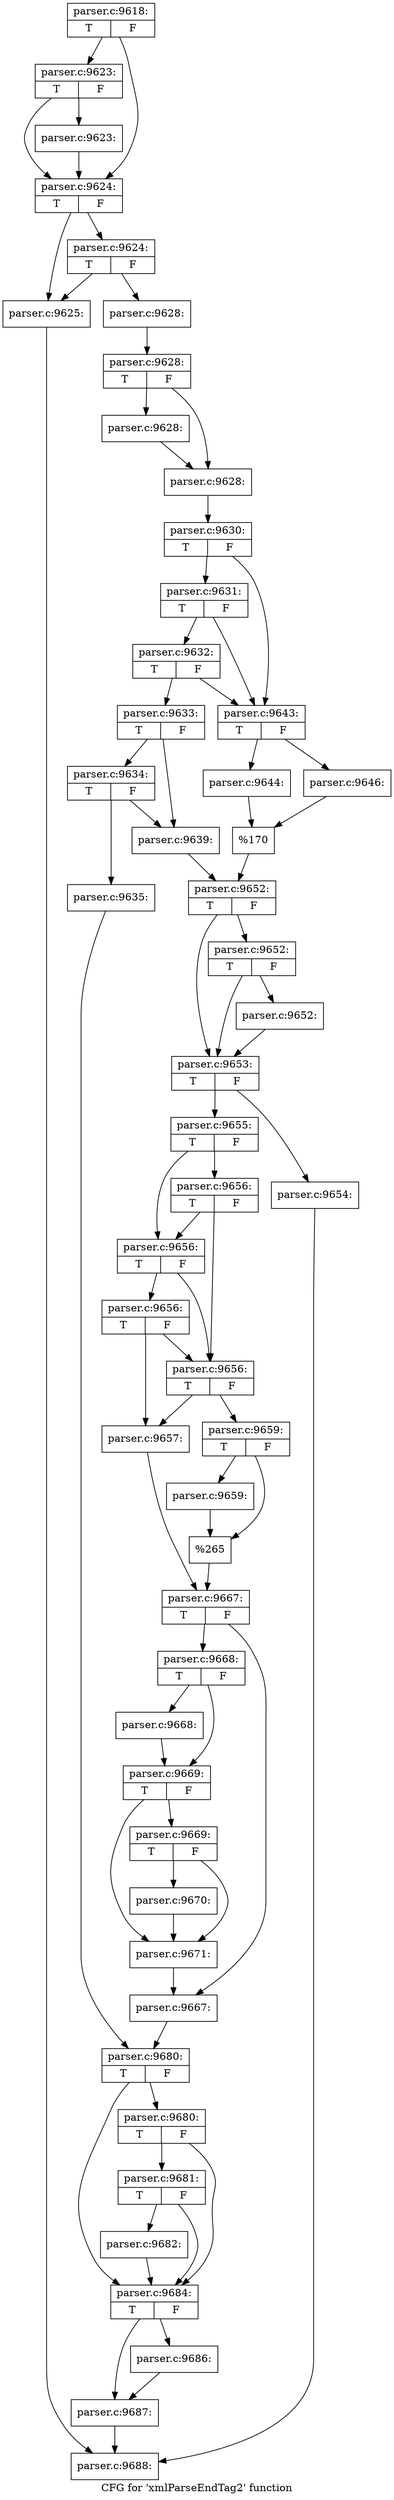digraph "CFG for 'xmlParseEndTag2' function" {
	label="CFG for 'xmlParseEndTag2' function";

	Node0x55d73c205bd0 [shape=record,label="{parser.c:9618:|{<s0>T|<s1>F}}"];
	Node0x55d73c205bd0 -> Node0x55d73c207760;
	Node0x55d73c205bd0 -> Node0x55d73c207710;
	Node0x55d73c207760 [shape=record,label="{parser.c:9623:|{<s0>T|<s1>F}}"];
	Node0x55d73c207760 -> Node0x55d73c2076c0;
	Node0x55d73c207760 -> Node0x55d73c207710;
	Node0x55d73c2076c0 [shape=record,label="{parser.c:9623:}"];
	Node0x55d73c2076c0 -> Node0x55d73c207710;
	Node0x55d73c207710 [shape=record,label="{parser.c:9624:|{<s0>T|<s1>F}}"];
	Node0x55d73c207710 -> Node0x55d73c208170;
	Node0x55d73c207710 -> Node0x55d73c208210;
	Node0x55d73c208210 [shape=record,label="{parser.c:9624:|{<s0>T|<s1>F}}"];
	Node0x55d73c208210 -> Node0x55d73c208170;
	Node0x55d73c208210 -> Node0x55d73c2081c0;
	Node0x55d73c208170 [shape=record,label="{parser.c:9625:}"];
	Node0x55d73c208170 -> Node0x55d73c205c20;
	Node0x55d73c2081c0 [shape=record,label="{parser.c:9628:}"];
	Node0x55d73c2081c0 -> Node0x55d73c209110;
	Node0x55d73c209110 [shape=record,label="{parser.c:9628:|{<s0>T|<s1>F}}"];
	Node0x55d73c209110 -> Node0x55d73c209be0;
	Node0x55d73c209110 -> Node0x55d73c209c30;
	Node0x55d73c209be0 [shape=record,label="{parser.c:9628:}"];
	Node0x55d73c209be0 -> Node0x55d73c209c30;
	Node0x55d73c209c30 [shape=record,label="{parser.c:9628:}"];
	Node0x55d73c209c30 -> Node0x55d73c209070;
	Node0x55d73c209070 [shape=record,label="{parser.c:9630:|{<s0>T|<s1>F}}"];
	Node0x55d73c209070 -> Node0x55d73c20ad90;
	Node0x55d73c209070 -> Node0x55d73c20acc0;
	Node0x55d73c20ad90 [shape=record,label="{parser.c:9631:|{<s0>T|<s1>F}}"];
	Node0x55d73c20ad90 -> Node0x55d73c20ad10;
	Node0x55d73c20ad90 -> Node0x55d73c20acc0;
	Node0x55d73c20ad10 [shape=record,label="{parser.c:9632:|{<s0>T|<s1>F}}"];
	Node0x55d73c20ad10 -> Node0x55d73c2090c0;
	Node0x55d73c20ad10 -> Node0x55d73c20acc0;
	Node0x55d73c2090c0 [shape=record,label="{parser.c:9633:|{<s0>T|<s1>F}}"];
	Node0x55d73c2090c0 -> Node0x55d73c20bcb0;
	Node0x55d73c2090c0 -> Node0x55d73c20bc60;
	Node0x55d73c20bcb0 [shape=record,label="{parser.c:9634:|{<s0>T|<s1>F}}"];
	Node0x55d73c20bcb0 -> Node0x55d73c20bc10;
	Node0x55d73c20bcb0 -> Node0x55d73c20bc60;
	Node0x55d73c20bc10 [shape=record,label="{parser.c:9635:}"];
	Node0x55d73c20bc10 -> Node0x55d73c20dbb0;
	Node0x55d73c20bc60 [shape=record,label="{parser.c:9639:}"];
	Node0x55d73c20bc60 -> Node0x55d73c20ac70;
	Node0x55d73c20acc0 [shape=record,label="{parser.c:9643:|{<s0>T|<s1>F}}"];
	Node0x55d73c20acc0 -> Node0x55d73c20ea00;
	Node0x55d73c20acc0 -> Node0x55d73c20eaa0;
	Node0x55d73c20ea00 [shape=record,label="{parser.c:9644:}"];
	Node0x55d73c20ea00 -> Node0x55d73c20ea50;
	Node0x55d73c20eaa0 [shape=record,label="{parser.c:9646:}"];
	Node0x55d73c20eaa0 -> Node0x55d73c20ea50;
	Node0x55d73c20ea50 [shape=record,label="{%170}"];
	Node0x55d73c20ea50 -> Node0x55d73c20ac70;
	Node0x55d73c20ac70 [shape=record,label="{parser.c:9652:|{<s0>T|<s1>F}}"];
	Node0x55d73c20ac70 -> Node0x55d73c210110;
	Node0x55d73c20ac70 -> Node0x55d73c2100c0;
	Node0x55d73c210110 [shape=record,label="{parser.c:9652:|{<s0>T|<s1>F}}"];
	Node0x55d73c210110 -> Node0x55d73c210070;
	Node0x55d73c210110 -> Node0x55d73c2100c0;
	Node0x55d73c210070 [shape=record,label="{parser.c:9652:}"];
	Node0x55d73c210070 -> Node0x55d73c2100c0;
	Node0x55d73c2100c0 [shape=record,label="{parser.c:9653:|{<s0>T|<s1>F}}"];
	Node0x55d73c2100c0 -> Node0x55d73c210c30;
	Node0x55d73c2100c0 -> Node0x55d73c210c80;
	Node0x55d73c210c30 [shape=record,label="{parser.c:9654:}"];
	Node0x55d73c210c30 -> Node0x55d73c205c20;
	Node0x55d73c210c80 [shape=record,label="{parser.c:9655:|{<s0>T|<s1>F}}"];
	Node0x55d73c210c80 -> Node0x55d73c2114c0;
	Node0x55d73c210c80 -> Node0x55d73c211470;
	Node0x55d73c2114c0 [shape=record,label="{parser.c:9656:|{<s0>T|<s1>F}}"];
	Node0x55d73c2114c0 -> Node0x55d73c211370;
	Node0x55d73c2114c0 -> Node0x55d73c211470;
	Node0x55d73c211470 [shape=record,label="{parser.c:9656:|{<s0>T|<s1>F}}"];
	Node0x55d73c211470 -> Node0x55d73c211370;
	Node0x55d73c211470 -> Node0x55d73c2113f0;
	Node0x55d73c2113f0 [shape=record,label="{parser.c:9656:|{<s0>T|<s1>F}}"];
	Node0x55d73c2113f0 -> Node0x55d73c211370;
	Node0x55d73c2113f0 -> Node0x55d73c211280;
	Node0x55d73c211370 [shape=record,label="{parser.c:9656:|{<s0>T|<s1>F}}"];
	Node0x55d73c211370 -> Node0x55d73c211280;
	Node0x55d73c211370 -> Node0x55d73c211320;
	Node0x55d73c211280 [shape=record,label="{parser.c:9657:}"];
	Node0x55d73c211280 -> Node0x55d73c2112d0;
	Node0x55d73c211320 [shape=record,label="{parser.c:9659:|{<s0>T|<s1>F}}"];
	Node0x55d73c211320 -> Node0x55d73c2137b0;
	Node0x55d73c211320 -> Node0x55d73c213800;
	Node0x55d73c2137b0 [shape=record,label="{parser.c:9659:}"];
	Node0x55d73c2137b0 -> Node0x55d73c213800;
	Node0x55d73c213800 [shape=record,label="{%265}"];
	Node0x55d73c213800 -> Node0x55d73c2112d0;
	Node0x55d73c2112d0 [shape=record,label="{parser.c:9667:|{<s0>T|<s1>F}}"];
	Node0x55d73c2112d0 -> Node0x55d73c214070;
	Node0x55d73c2112d0 -> Node0x55d73c2140c0;
	Node0x55d73c214070 [shape=record,label="{parser.c:9668:|{<s0>T|<s1>F}}"];
	Node0x55d73c214070 -> Node0x55d73c2144b0;
	Node0x55d73c214070 -> Node0x55d73c214500;
	Node0x55d73c2144b0 [shape=record,label="{parser.c:9668:}"];
	Node0x55d73c2144b0 -> Node0x55d73c214500;
	Node0x55d73c214500 [shape=record,label="{parser.c:9669:|{<s0>T|<s1>F}}"];
	Node0x55d73c214500 -> Node0x55d73c214a00;
	Node0x55d73c214500 -> Node0x55d73c2149b0;
	Node0x55d73c214a00 [shape=record,label="{parser.c:9669:|{<s0>T|<s1>F}}"];
	Node0x55d73c214a00 -> Node0x55d73c214960;
	Node0x55d73c214a00 -> Node0x55d73c2149b0;
	Node0x55d73c214960 [shape=record,label="{parser.c:9670:}"];
	Node0x55d73c214960 -> Node0x55d73c2149b0;
	Node0x55d73c2149b0 [shape=record,label="{parser.c:9671:}"];
	Node0x55d73c2149b0 -> Node0x55d73c2140c0;
	Node0x55d73c2140c0 [shape=record,label="{parser.c:9667:}"];
	Node0x55d73c2140c0 -> Node0x55d73c20dbb0;
	Node0x55d73c20dbb0 [shape=record,label="{parser.c:9680:|{<s0>T|<s1>F}}"];
	Node0x55d73c20dbb0 -> Node0x55d73c215cb0;
	Node0x55d73c20dbb0 -> Node0x55d73c215be0;
	Node0x55d73c215cb0 [shape=record,label="{parser.c:9680:|{<s0>T|<s1>F}}"];
	Node0x55d73c215cb0 -> Node0x55d73c215c30;
	Node0x55d73c215cb0 -> Node0x55d73c215be0;
	Node0x55d73c215c30 [shape=record,label="{parser.c:9681:|{<s0>T|<s1>F}}"];
	Node0x55d73c215c30 -> Node0x55d73c215be0;
	Node0x55d73c215c30 -> Node0x55d73c215b90;
	Node0x55d73c215b90 [shape=record,label="{parser.c:9682:}"];
	Node0x55d73c215b90 -> Node0x55d73c215be0;
	Node0x55d73c215be0 [shape=record,label="{parser.c:9684:|{<s0>T|<s1>F}}"];
	Node0x55d73c215be0 -> Node0x55d73c2172a0;
	Node0x55d73c215be0 -> Node0x55d73c2172f0;
	Node0x55d73c2172a0 [shape=record,label="{parser.c:9686:}"];
	Node0x55d73c2172a0 -> Node0x55d73c2172f0;
	Node0x55d73c2172f0 [shape=record,label="{parser.c:9687:}"];
	Node0x55d73c2172f0 -> Node0x55d73c205c20;
	Node0x55d73c205c20 [shape=record,label="{parser.c:9688:}"];
}
